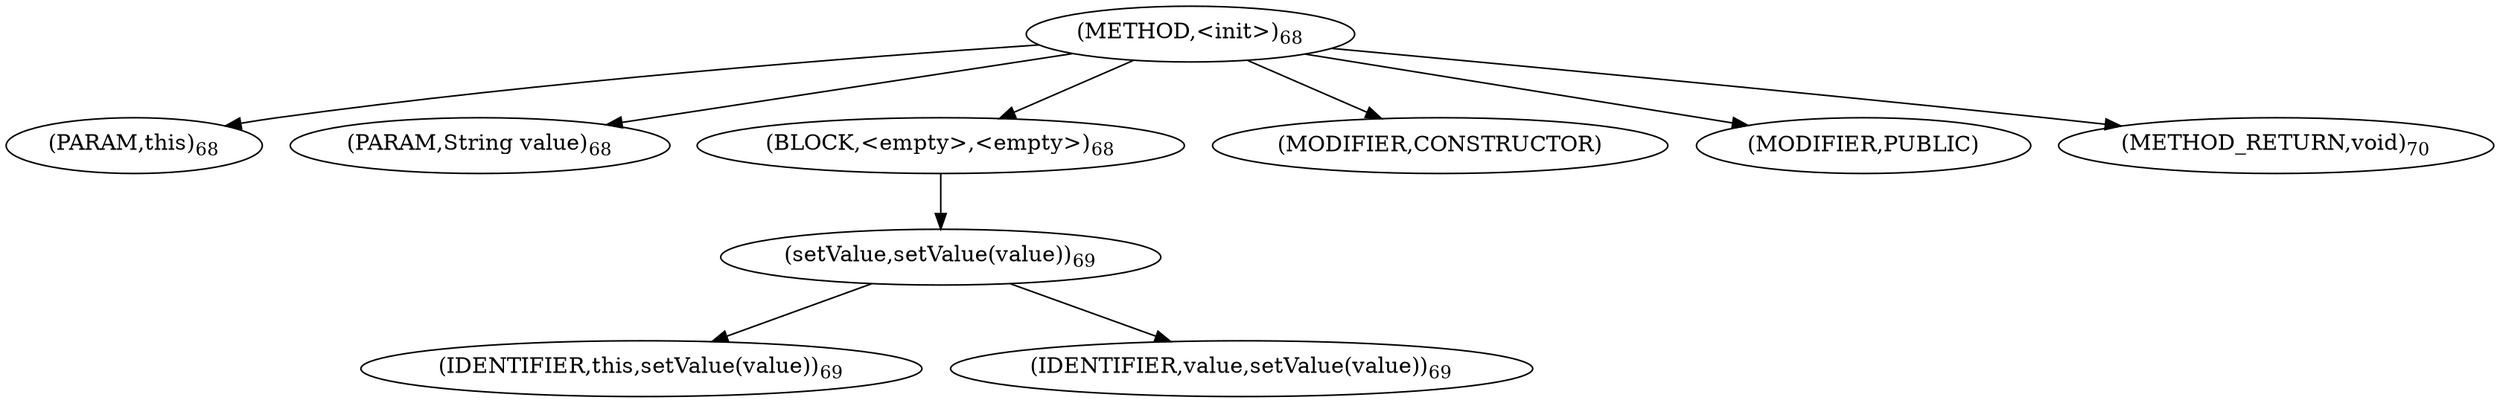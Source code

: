 digraph "&lt;init&gt;" {  
"54" [label = <(METHOD,&lt;init&gt;)<SUB>68</SUB>> ]
"16" [label = <(PARAM,this)<SUB>68</SUB>> ]
"55" [label = <(PARAM,String value)<SUB>68</SUB>> ]
"56" [label = <(BLOCK,&lt;empty&gt;,&lt;empty&gt;)<SUB>68</SUB>> ]
"57" [label = <(setValue,setValue(value))<SUB>69</SUB>> ]
"15" [label = <(IDENTIFIER,this,setValue(value))<SUB>69</SUB>> ]
"58" [label = <(IDENTIFIER,value,setValue(value))<SUB>69</SUB>> ]
"59" [label = <(MODIFIER,CONSTRUCTOR)> ]
"60" [label = <(MODIFIER,PUBLIC)> ]
"61" [label = <(METHOD_RETURN,void)<SUB>70</SUB>> ]
  "54" -> "16" 
  "54" -> "55" 
  "54" -> "56" 
  "54" -> "59" 
  "54" -> "60" 
  "54" -> "61" 
  "56" -> "57" 
  "57" -> "15" 
  "57" -> "58" 
}
